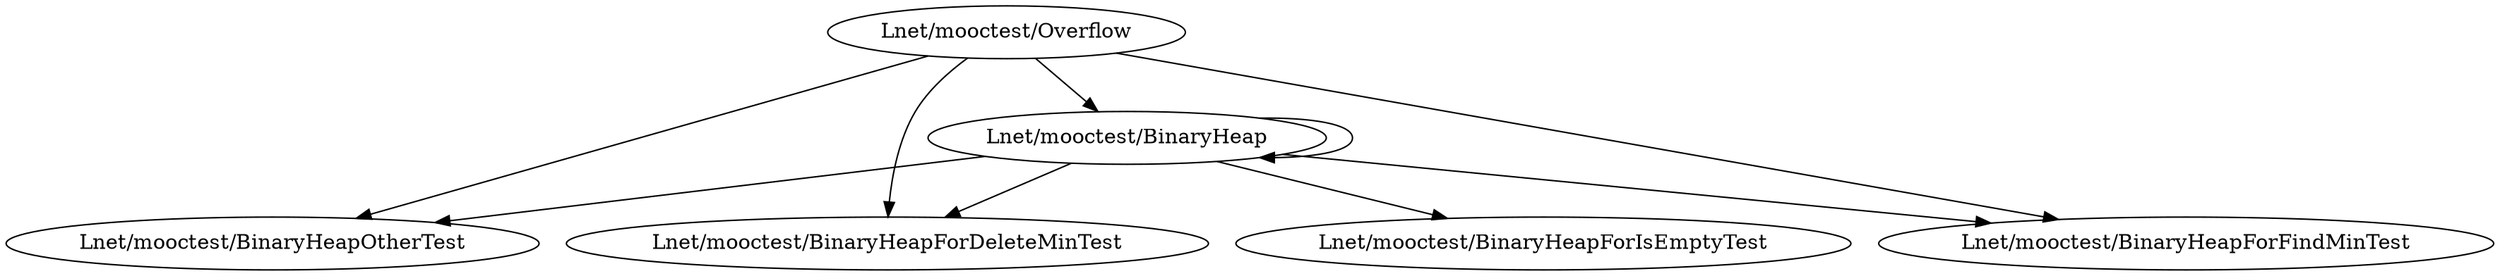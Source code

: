 digraph cmd_class {
	"Lnet/mooctest/BinaryHeap" -> "Lnet/mooctest/BinaryHeapOtherTest";
	"Lnet/mooctest/BinaryHeap" -> "Lnet/mooctest/BinaryHeapForIsEmptyTest";
	"Lnet/mooctest/BinaryHeap" -> "Lnet/mooctest/BinaryHeapForDeleteMinTest";
	"Lnet/mooctest/BinaryHeap" -> "Lnet/mooctest/BinaryHeapForFindMinTest";
	"Lnet/mooctest/BinaryHeap" -> "Lnet/mooctest/BinaryHeap";
	"Lnet/mooctest/Overflow" -> "Lnet/mooctest/BinaryHeap";
	"Lnet/mooctest/Overflow" -> "Lnet/mooctest/BinaryHeapOtherTest";
	"Lnet/mooctest/Overflow" -> "Lnet/mooctest/BinaryHeapForDeleteMinTest";
	"Lnet/mooctest/Overflow" -> "Lnet/mooctest/BinaryHeapForFindMinTest";
}